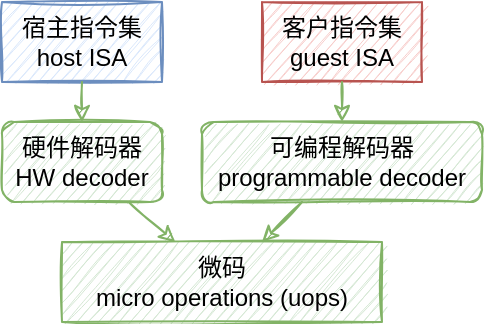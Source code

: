 <?xml version="1.0"?>
<mxfile version="18.1.3">
  <diagram id="gPBuwyTeaHsb2Q_tDXRm" name="Page-1">
    <mxGraphModel dx="2" dy="1" grid="1" gridSize="10" guides="1" tooltips="1" connect="1" arrows="1" fold="1" page="1" pageScale="1" pageWidth="850" pageHeight="1100" math="0" shadow="0">
      <root>
        <mxCell id="0"/>
        <mxCell id="1" parent="0"/>
        <mxCell id="yboL8vMdmqR3Tv0oU-SV-1" value="&#x5BBF;&#x4E3B;&#x6307;&#x4EE4;&#x96C6;&lt;br&gt;host ISA" style="rounded=0;whiteSpace=wrap;html=1;fillColor=#dae8fc;strokeColor=#6c8ebf;sketch=1;" parent="1" vertex="1">
          <mxGeometry x="80" y="40" width="80" height="40" as="geometry"/>
        </mxCell>
        <mxCell id="yboL8vMdmqR3Tv0oU-SV-2" value="&#x5BA2;&#x6237;&#x6307;&#x4EE4;&#x96C6;&lt;br&gt;guest ISA" style="rounded=0;whiteSpace=wrap;html=1;fillColor=#f8cecc;strokeColor=#b85450;sketch=1;" parent="1" vertex="1">
          <mxGeometry x="210" y="40" width="80" height="40" as="geometry"/>
        </mxCell>
        <mxCell id="yboL8vMdmqR3Tv0oU-SV-5" value="&#x5FAE;&#x7801;&lt;br&gt;micro operations (uops)" style="rounded=0;whiteSpace=wrap;html=1;fillColor=#d5e8d4;strokeColor=#82b366;sketch=1;" parent="1" vertex="1">
          <mxGeometry x="110" y="160" width="160" height="40" as="geometry"/>
        </mxCell>
        <mxCell id="yboL8vMdmqR3Tv0oU-SV-6" value="" style="endArrow=classic;html=1;rounded=0;fillColor=#d5e8d4;strokeColor=#82b366;sketch=1;" parent="1" source="yboL8vMdmqR3Tv0oU-SV-1" target="yboL8vMdmqR3Tv0oU-SV-10" edge="1">
          <mxGeometry width="50" height="50" relative="1" as="geometry">
            <mxPoint x="10" y="180" as="sourcePoint"/>
            <mxPoint x="120" y="100" as="targetPoint"/>
          </mxGeometry>
        </mxCell>
        <mxCell id="yboL8vMdmqR3Tv0oU-SV-7" value="" style="endArrow=classic;html=1;rounded=0;fillColor=#d5e8d4;strokeColor=#82b366;sketch=1;" parent="1" source="yboL8vMdmqR3Tv0oU-SV-2" target="yboL8vMdmqR3Tv0oU-SV-11" edge="1">
          <mxGeometry width="50" height="50" relative="1" as="geometry">
            <mxPoint x="130" y="90" as="sourcePoint"/>
            <mxPoint x="250" y="100" as="targetPoint"/>
          </mxGeometry>
        </mxCell>
        <mxCell id="yboL8vMdmqR3Tv0oU-SV-8" value="" style="endArrow=classic;html=1;rounded=0;fillColor=#d5e8d4;strokeColor=#82b366;sketch=1;" parent="1" source="yboL8vMdmqR3Tv0oU-SV-11" target="yboL8vMdmqR3Tv0oU-SV-5" edge="1">
          <mxGeometry width="50" height="50" relative="1" as="geometry">
            <mxPoint x="230" y="140" as="sourcePoint"/>
            <mxPoint x="260" y="110" as="targetPoint"/>
          </mxGeometry>
        </mxCell>
        <mxCell id="yboL8vMdmqR3Tv0oU-SV-9" value="" style="endArrow=classic;html=1;rounded=0;fillColor=#d5e8d4;strokeColor=#82b366;sketch=1;" parent="1" source="yboL8vMdmqR3Tv0oU-SV-10" target="yboL8vMdmqR3Tv0oU-SV-5" edge="1">
          <mxGeometry width="50" height="50" relative="1" as="geometry">
            <mxPoint x="143.333" y="140" as="sourcePoint"/>
            <mxPoint x="215" y="190" as="targetPoint"/>
          </mxGeometry>
        </mxCell>
        <mxCell id="yboL8vMdmqR3Tv0oU-SV-10" value="&lt;span style=&quot;&quot;&gt;&#x786C;&#x4EF6;&#x89E3;&#x7801;&#x5668;&lt;/span&gt;&lt;br style=&quot;&quot;&gt;&lt;span style=&quot;&quot;&gt;HW decoder&lt;/span&gt;" style="rounded=1;whiteSpace=wrap;html=1;fillColor=#d5e8d4;strokeColor=#82b366;sketch=1;" parent="1" vertex="1">
          <mxGeometry x="80" y="100" width="80" height="40" as="geometry"/>
        </mxCell>
        <mxCell id="yboL8vMdmqR3Tv0oU-SV-11" value="&lt;span style=&quot;&quot;&gt;&#x53EF;&#x7F16;&#x7A0B;&#x89E3;&#x7801;&#x5668;&lt;/span&gt;&lt;br style=&quot;&quot;&gt;&lt;span style=&quot;&quot;&gt;programmable decoder&lt;/span&gt;" style="rounded=1;whiteSpace=wrap;html=1;fillColor=#d5e8d4;strokeColor=#82b366;sketch=1;" parent="1" vertex="1">
          <mxGeometry x="180" y="100" width="140" height="40" as="geometry"/>
        </mxCell>
      </root>
    </mxGraphModel>
  </diagram>
</mxfile>

